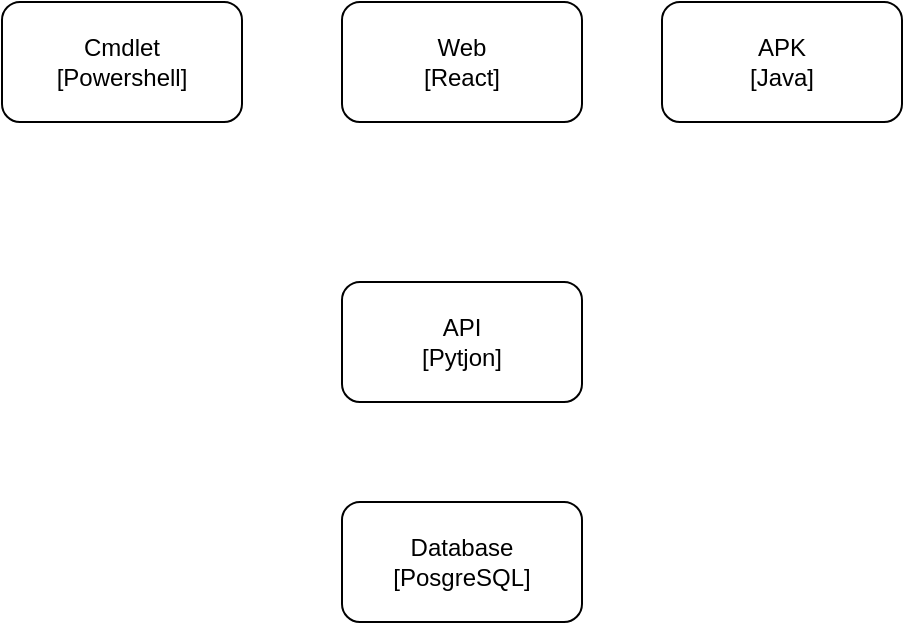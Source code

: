 <mxfile version="16.5.1" type="device"><diagram id="0MLP1QeqFdMoDxS5nA7U" name="Page-1"><mxGraphModel dx="1102" dy="1025" grid="1" gridSize="10" guides="1" tooltips="1" connect="1" arrows="1" fold="1" page="1" pageScale="1" pageWidth="850" pageHeight="1100" math="0" shadow="0"><root><mxCell id="0"/><mxCell id="1" parent="0"/><mxCell id="hpOtLpYPYaUJmsIY5vDe-1" value="API&lt;br&gt;[Pytjon]" style="rounded=1;whiteSpace=wrap;html=1;" vertex="1" parent="1"><mxGeometry x="350" y="370" width="120" height="60" as="geometry"/></mxCell><mxCell id="hpOtLpYPYaUJmsIY5vDe-2" value="Database&lt;br&gt;[PosgreSQL]" style="rounded=1;whiteSpace=wrap;html=1;" vertex="1" parent="1"><mxGeometry x="350" y="480" width="120" height="60" as="geometry"/></mxCell><mxCell id="hpOtLpYPYaUJmsIY5vDe-3" value="Cmdlet&lt;br&gt;[Powershell]" style="rounded=1;whiteSpace=wrap;html=1;" vertex="1" parent="1"><mxGeometry x="180" y="230" width="120" height="60" as="geometry"/></mxCell><mxCell id="hpOtLpYPYaUJmsIY5vDe-4" value="Web&lt;br&gt;[React]" style="rounded=1;whiteSpace=wrap;html=1;" vertex="1" parent="1"><mxGeometry x="350" y="230" width="120" height="60" as="geometry"/></mxCell><mxCell id="hpOtLpYPYaUJmsIY5vDe-5" value="APK&lt;br&gt;[Java]" style="rounded=1;whiteSpace=wrap;html=1;" vertex="1" parent="1"><mxGeometry x="510" y="230" width="120" height="60" as="geometry"/></mxCell></root></mxGraphModel></diagram></mxfile>